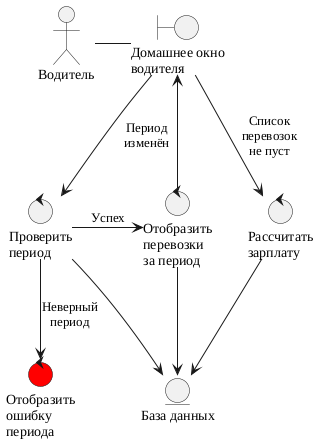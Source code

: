 @startuml
skinparam defaultFontName Liberation Serif

actor "Водитель" as driver

entity "База данных" as db 

boundary "Домашнее окно\nводителя" as w_home

control "Проверить\nпериод" as check_period
control "Отобразить\nперевозки\nза период" as dt_period
control "Отобразить\nошибку\nпериода" as derr_period #red
control "Рассчитать\nзарплату" as calc_salary

' =============================================================================

driver -right- w_home

w_home --> check_period : "Период\nизменён"
check_period --> derr_period : "Неверный\nпериод"
check_period -right-> dt_period : "Успех"
w_home --> calc_salary : "Список\nперевозок\nне пуст"
dt_period --> w_home

dt_period --> db
check_period --> db
calc_salary --> db

dt_period -right[hidden]- calc_salary

@enduml
